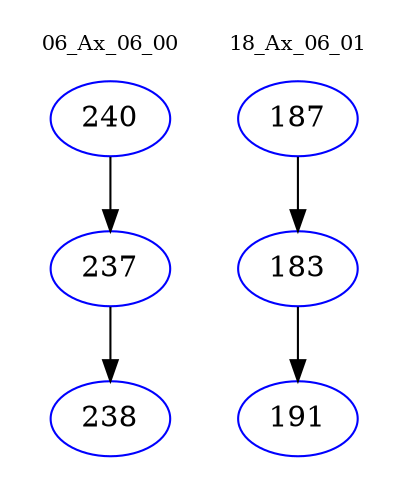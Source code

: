 digraph{
subgraph cluster_0 {
color = white
label = "06_Ax_06_00";
fontsize=10;
T0_240 [label="240", color="blue"]
T0_240 -> T0_237 [color="black"]
T0_237 [label="237", color="blue"]
T0_237 -> T0_238 [color="black"]
T0_238 [label="238", color="blue"]
}
subgraph cluster_1 {
color = white
label = "18_Ax_06_01";
fontsize=10;
T1_187 [label="187", color="blue"]
T1_187 -> T1_183 [color="black"]
T1_183 [label="183", color="blue"]
T1_183 -> T1_191 [color="black"]
T1_191 [label="191", color="blue"]
}
}
